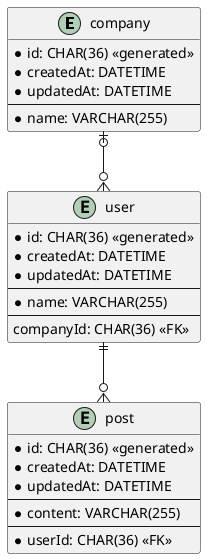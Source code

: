 @startuml er-diagram

entity company {
  * id: CHAR(36) <<generated>>
  * createdAt: DATETIME
  * updatedAt: DATETIME
  --
  * name: VARCHAR(255)
}

entity user {
  * id: CHAR(36) <<generated>>
  * createdAt: DATETIME
  * updatedAt: DATETIME
  --
  * name: VARCHAR(255)
  --
  companyId: CHAR(36) <<FK>>
}

entity post {
  * id: CHAR(36) <<generated>>
  * createdAt: DATETIME
  * updatedAt: DATETIME
  --
  * content: VARCHAR(255)
  --
  * userId: CHAR(36) <<FK>>
}

company |o--o{ user
user ||--o{ post

@enduml
